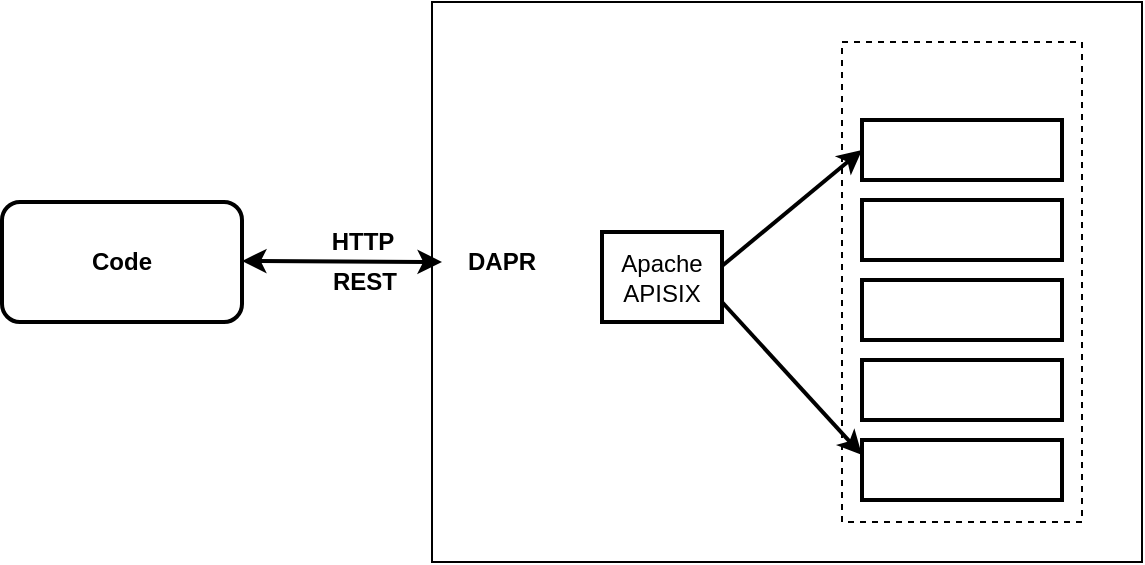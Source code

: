 <mxfile version="14.1.2" type="github">
  <diagram id="_KUrhppYNG84L4hXwcSn" name="Page-1">
    <mxGraphModel dx="868" dy="450" grid="1" gridSize="10" guides="1" tooltips="1" connect="1" arrows="1" fold="1" page="1" pageScale="1" pageWidth="850" pageHeight="1100" math="0" shadow="0">
      <root>
        <mxCell id="0" />
        <mxCell id="1" parent="0" />
        <mxCell id="J2-ld_kEe9FjWChwA-ZW-4" value="" style="rounded=0;whiteSpace=wrap;html=1;" vertex="1" parent="1">
          <mxGeometry x="305" y="70" width="355" height="280" as="geometry" />
        </mxCell>
        <mxCell id="pHDDCbsUpY3U-5ha-6e6-1" value="&lt;b&gt;Code&lt;/b&gt;" style="rounded=1;whiteSpace=wrap;html=1;strokeWidth=2;" parent="1" vertex="1">
          <mxGeometry x="90" y="170" width="120" height="60" as="geometry" />
        </mxCell>
        <mxCell id="pHDDCbsUpY3U-5ha-6e6-2" value="" style="endArrow=classic;startArrow=classic;html=1;strokeWidth=2;" parent="1" edge="1">
          <mxGeometry width="50" height="50" relative="1" as="geometry">
            <mxPoint x="210" y="199.5" as="sourcePoint" />
            <mxPoint x="310" y="200" as="targetPoint" />
          </mxGeometry>
        </mxCell>
        <mxCell id="pHDDCbsUpY3U-5ha-6e6-3" value="&lt;b&gt;HTTP&lt;/b&gt;" style="text;html=1;align=center;verticalAlign=middle;resizable=0;points=[];autosize=1;" parent="1" vertex="1">
          <mxGeometry x="245" y="180" width="50" height="20" as="geometry" />
        </mxCell>
        <mxCell id="pHDDCbsUpY3U-5ha-6e6-5" value="&lt;b&gt;REST&lt;/b&gt;" style="text;html=1;align=center;verticalAlign=middle;resizable=0;points=[];autosize=1;" parent="1" vertex="1">
          <mxGeometry x="246" y="200" width="50" height="20" as="geometry" />
        </mxCell>
        <mxCell id="J2-ld_kEe9FjWChwA-ZW-2" value="DAPR" style="text;html=1;strokeColor=none;fillColor=none;align=center;verticalAlign=middle;whiteSpace=wrap;rounded=0;rotation=0;fontStyle=1" vertex="1" parent="1">
          <mxGeometry x="320" y="190" width="40" height="20" as="geometry" />
        </mxCell>
        <mxCell id="pHDDCbsUpY3U-5ha-6e6-4" value="Apache APISIX" style="rounded=0;whiteSpace=wrap;html=1;strokeWidth=2;" parent="1" vertex="1">
          <mxGeometry x="390" y="185" width="60" height="45" as="geometry" />
        </mxCell>
        <mxCell id="J2-ld_kEe9FjWChwA-ZW-3" value="" style="rounded=0;whiteSpace=wrap;html=1;dashed=1;" vertex="1" parent="1">
          <mxGeometry x="510" y="90" width="120" height="240" as="geometry" />
        </mxCell>
        <mxCell id="J2-ld_kEe9FjWChwA-ZW-6" value="" style="rounded=0;whiteSpace=wrap;html=1;strokeWidth=2;" vertex="1" parent="1">
          <mxGeometry x="520" y="129" width="100" height="30" as="geometry" />
        </mxCell>
        <mxCell id="J2-ld_kEe9FjWChwA-ZW-7" value="" style="rounded=0;whiteSpace=wrap;html=1;strokeWidth=2;" vertex="1" parent="1">
          <mxGeometry x="520" y="169" width="100" height="30" as="geometry" />
        </mxCell>
        <mxCell id="J2-ld_kEe9FjWChwA-ZW-8" value="" style="rounded=0;whiteSpace=wrap;html=1;strokeWidth=2;" vertex="1" parent="1">
          <mxGeometry x="520" y="209" width="100" height="30" as="geometry" />
        </mxCell>
        <mxCell id="J2-ld_kEe9FjWChwA-ZW-9" value="" style="rounded=0;whiteSpace=wrap;html=1;strokeWidth=2;" vertex="1" parent="1">
          <mxGeometry x="520" y="249" width="100" height="30" as="geometry" />
        </mxCell>
        <mxCell id="J2-ld_kEe9FjWChwA-ZW-10" value="" style="rounded=0;whiteSpace=wrap;html=1;strokeWidth=2;" vertex="1" parent="1">
          <mxGeometry x="520" y="289" width="100" height="30" as="geometry" />
        </mxCell>
        <mxCell id="J2-ld_kEe9FjWChwA-ZW-12" value="" style="endArrow=classic;html=1;entryX=0;entryY=0.5;entryDx=0;entryDy=0;strokeWidth=2;" edge="1" parent="1" target="J2-ld_kEe9FjWChwA-ZW-6">
          <mxGeometry width="50" height="50" relative="1" as="geometry">
            <mxPoint x="450" y="202" as="sourcePoint" />
            <mxPoint x="500" y="142" as="targetPoint" />
          </mxGeometry>
        </mxCell>
        <mxCell id="J2-ld_kEe9FjWChwA-ZW-14" value="" style="endArrow=classic;html=1;strokeWidth=2;entryX=0;entryY=0.25;entryDx=0;entryDy=0;" edge="1" parent="1" target="J2-ld_kEe9FjWChwA-ZW-10">
          <mxGeometry width="50" height="50" relative="1" as="geometry">
            <mxPoint x="450" y="220" as="sourcePoint" />
            <mxPoint x="510.96" y="270.08" as="targetPoint" />
          </mxGeometry>
        </mxCell>
      </root>
    </mxGraphModel>
  </diagram>
</mxfile>
